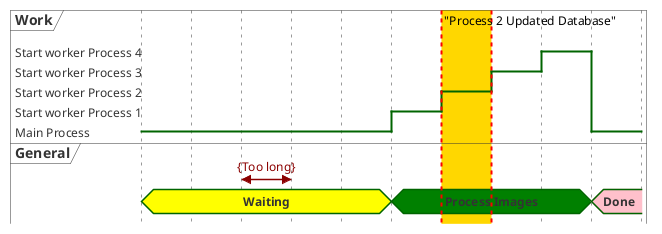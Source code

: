 @startuml Color_Highlight_Hide_Constraint
robust "Work" as W
concise "General" as G

@W
0 is "Main Process"
+5 is "Start worker Process 1"
+1 is "Start worker Process 2"
+1 is "Start worker Process 3"
+1 is "Start worker Process 4"
+1 is "Main Process"

@G
0 is Waiting #yellow
+5 is "Process Images" #green
+4 is "Done" #pink

@2 <-> @+1 : {Too long}

highlight 6 to 7 #Gold;line:Red : "Process 2 Updated Database"

hide time-axis

@enduml